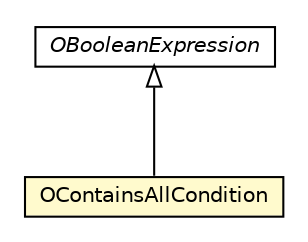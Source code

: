 #!/usr/local/bin/dot
#
# Class diagram 
# Generated by UMLGraph version R5_6-24-gf6e263 (http://www.umlgraph.org/)
#

digraph G {
	edge [fontname="Helvetica",fontsize=10,labelfontname="Helvetica",labelfontsize=10];
	node [fontname="Helvetica",fontsize=10,shape=plaintext];
	nodesep=0.25;
	ranksep=0.5;
	// com.orientechnologies.orient.core.sql.parser.OBooleanExpression
	c1232288 [label=<<table title="com.orientechnologies.orient.core.sql.parser.OBooleanExpression" border="0" cellborder="1" cellspacing="0" cellpadding="2" port="p" href="./OBooleanExpression.html">
		<tr><td><table border="0" cellspacing="0" cellpadding="1">
<tr><td align="center" balign="center"><font face="Helvetica-Oblique"> OBooleanExpression </font></td></tr>
		</table></td></tr>
		</table>>, URL="./OBooleanExpression.html", fontname="Helvetica", fontcolor="black", fontsize=10.0];
	// com.orientechnologies.orient.core.sql.parser.OContainsAllCondition
	c1232307 [label=<<table title="com.orientechnologies.orient.core.sql.parser.OContainsAllCondition" border="0" cellborder="1" cellspacing="0" cellpadding="2" port="p" bgcolor="lemonChiffon" href="./OContainsAllCondition.html">
		<tr><td><table border="0" cellspacing="0" cellpadding="1">
<tr><td align="center" balign="center"> OContainsAllCondition </td></tr>
		</table></td></tr>
		</table>>, URL="./OContainsAllCondition.html", fontname="Helvetica", fontcolor="black", fontsize=10.0];
	//com.orientechnologies.orient.core.sql.parser.OContainsAllCondition extends com.orientechnologies.orient.core.sql.parser.OBooleanExpression
	c1232288:p -> c1232307:p [dir=back,arrowtail=empty];
}

